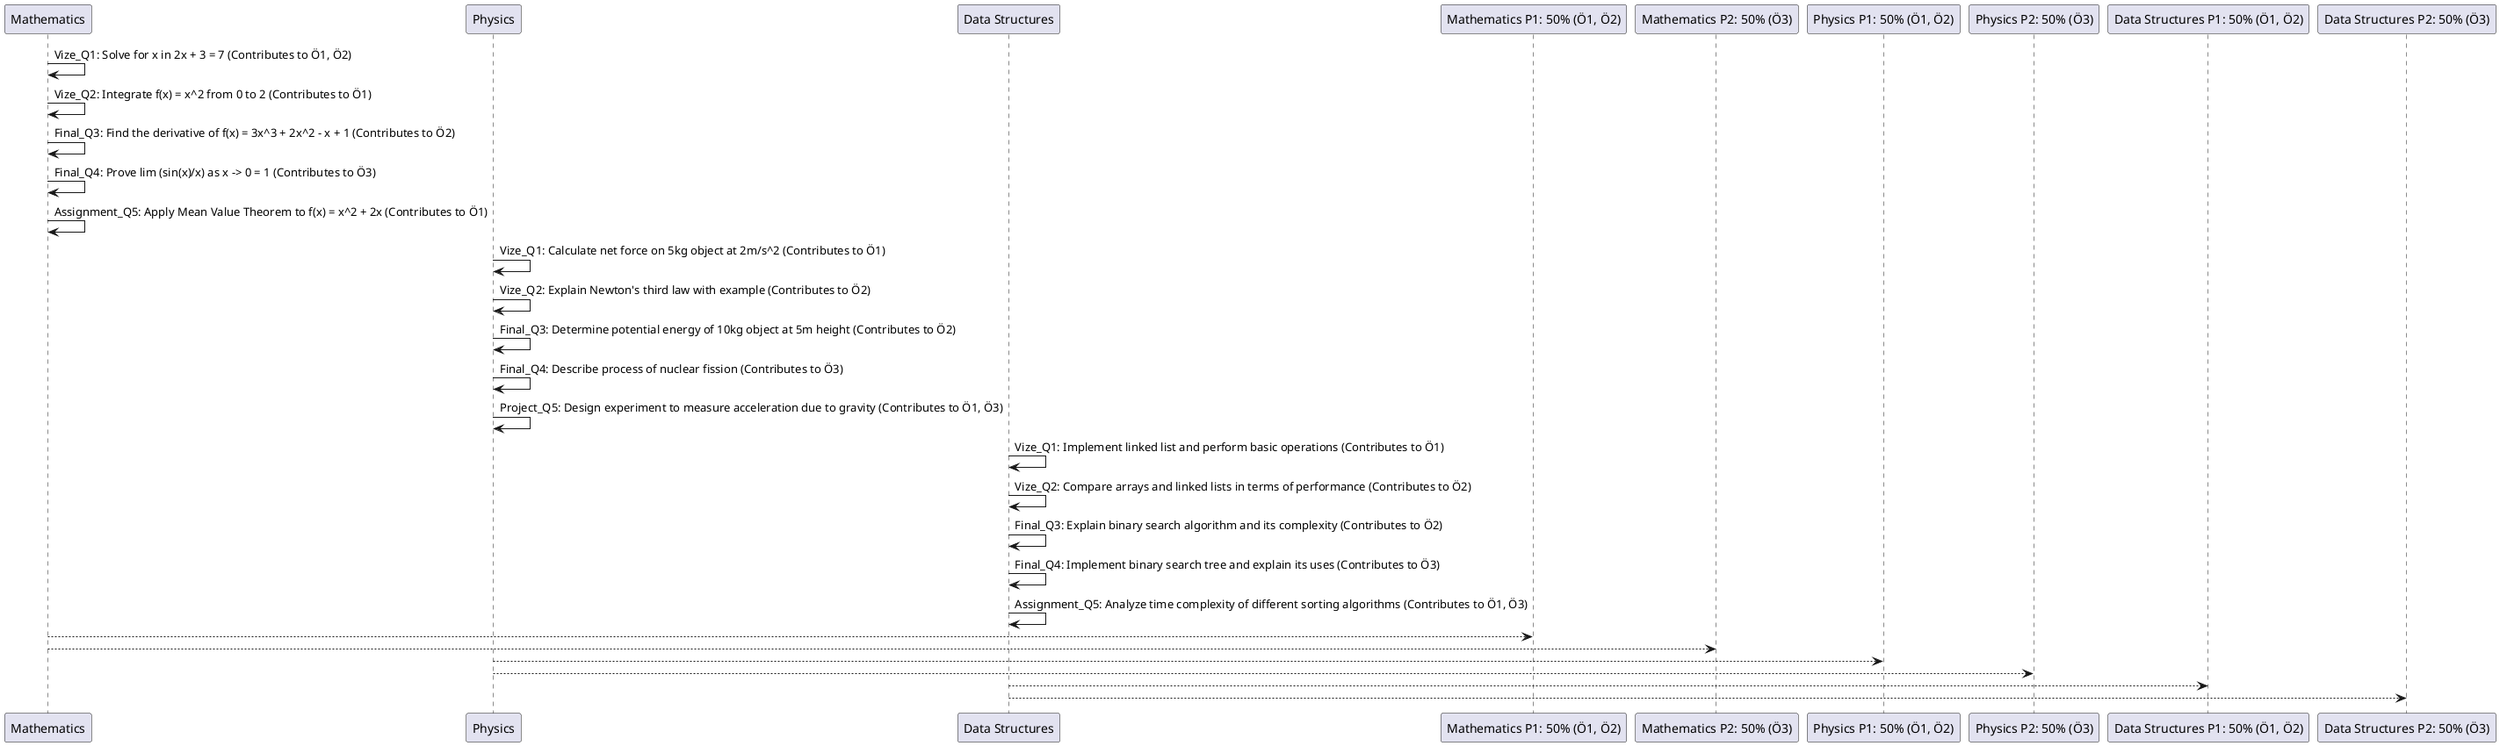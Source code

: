 @startuml

participant "Mathematics" as Math
participant "Physics" as Phys
participant "Data Structures" as DS

' Mathematics questions and their contributions
Math -> Math: Vize_Q1: Solve for x in 2x + 3 = 7 (Contributes to Ö1, Ö2)
Math -> Math: Vize_Q2: Integrate f(x) = x^2 from 0 to 2 (Contributes to Ö1)
Math -> Math: Final_Q3: Find the derivative of f(x) = 3x^3 + 2x^2 - x + 1 (Contributes to Ö2)
Math -> Math: Final_Q4: Prove lim (sin(x)/x) as x -> 0 = 1 (Contributes to Ö3)
Math -> Math: Assignment_Q5: Apply Mean Value Theorem to f(x) = x^2 + 2x (Contributes to Ö1)

' Physics questions and their contributions
Phys -> Phys: Vize_Q1: Calculate net force on 5kg object at 2m/s^2 (Contributes to Ö1)
Phys -> Phys: Vize_Q2: Explain Newton's third law with example (Contributes to Ö2)
Phys -> Phys: Final_Q3: Determine potential energy of 10kg object at 5m height (Contributes to Ö2)
Phys -> Phys: Final_Q4: Describe process of nuclear fission (Contributes to Ö3)
Phys -> Phys: Project_Q5: Design experiment to measure acceleration due to gravity (Contributes to Ö1, Ö3)

' Data Structures questions and their contributions
DS -> DS: Vize_Q1: Implement linked list and perform basic operations (Contributes to Ö1)
DS -> DS: Vize_Q2: Compare arrays and linked lists in terms of performance (Contributes to Ö2)
DS -> DS: Final_Q3: Explain binary search algorithm and its complexity (Contributes to Ö2)
DS -> DS: Final_Q4: Implement binary search tree and explain its uses (Contributes to Ö3)
DS -> DS: Assignment_Q5: Analyze time complexity of different sorting algorithms (Contributes to Ö1, Ö3)

' Learning outcomes contributing to Program Outcomes (P1, P2)
Math --> "Mathematics P1: 50% (Ö1, Ö2)"
Math --> "Mathematics P2: 50% (Ö3)"

Phys --> "Physics P1: 50% (Ö1, Ö2)"
Phys --> "Physics P2: 50% (Ö3)"

DS --> "Data Structures P1: 50% (Ö1, Ö2)"
DS --> "Data Structures P2: 50% (Ö3)"

@enduml
